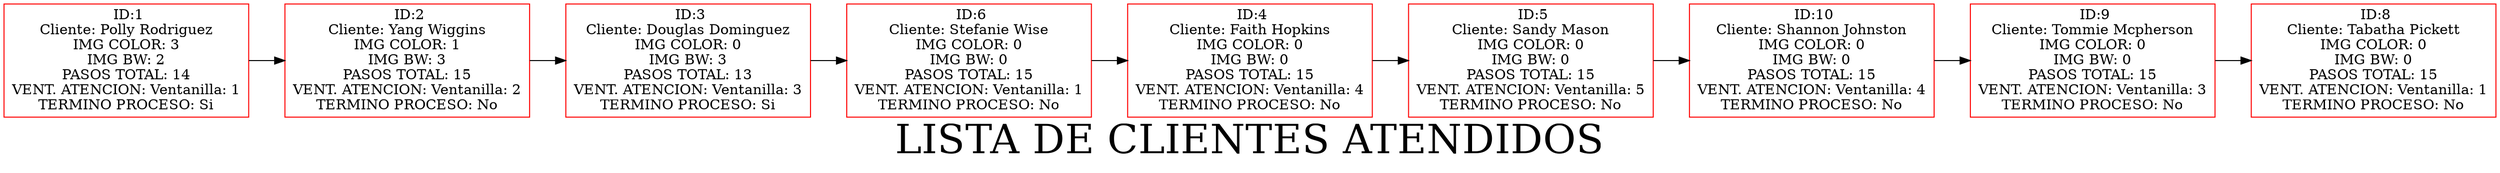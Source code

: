 digraph G { 
node[shape=box, color=red];
label="LISTA DE CLIENTES ATENDIDOS";
fontsize = 40;
nodo245257410[label=" ID:1\nCliente: Polly Rodriguez\nIMG COLOR: 3\nIMG BW: 2\nPASOS TOTAL: 14\nVENT. ATENCION: Ventanilla: 1\nTERMINO PROCESO: Si"]
nodo1705736037[label=" ID:2\nCliente: Yang Wiggins\nIMG COLOR: 1\nIMG BW: 3\nPASOS TOTAL: 15\nVENT. ATENCION: Ventanilla: 2\nTERMINO PROCESO: No"]
nodo455659002[label=" ID:3\nCliente: Douglas Dominguez\nIMG COLOR: 0\nIMG BW: 3\nPASOS TOTAL: 13\nVENT. ATENCION: Ventanilla: 3\nTERMINO PROCESO: Si"]
nodo250421012[label=" ID:6\nCliente: Stefanie Wise\nIMG COLOR: 0\nIMG BW: 0\nPASOS TOTAL: 15\nVENT. ATENCION: Ventanilla: 1\nTERMINO PROCESO: No"]
nodo1915318863[label=" ID:4\nCliente: Faith Hopkins\nIMG COLOR: 0\nIMG BW: 0\nPASOS TOTAL: 15\nVENT. ATENCION: Ventanilla: 4\nTERMINO PROCESO: No"]
nodo1283928880[label=" ID:5\nCliente: Sandy Mason\nIMG COLOR: 0\nIMG BW: 0\nPASOS TOTAL: 15\nVENT. ATENCION: Ventanilla: 5\nTERMINO PROCESO: No"]
nodo295530567[label=" ID:10\nCliente: Shannon Johnston\nIMG COLOR: 0\nIMG BW: 0\nPASOS TOTAL: 15\nVENT. ATENCION: Ventanilla: 4\nTERMINO PROCESO: No"]
nodo2003749087[label=" ID:9\nCliente: Tommie Mcpherson\nIMG COLOR: 0\nIMG BW: 0\nPASOS TOTAL: 15\nVENT. ATENCION: Ventanilla: 3\nTERMINO PROCESO: No"]
nodo1324119927[label=" ID:8\nCliente: Tabatha Pickett\nIMG COLOR: 0\nIMG BW: 0\nPASOS TOTAL: 15\nVENT. ATENCION: Ventanilla: 1\nTERMINO PROCESO: No"]
nodo245257410 -> nodo1705736037;
nodo1705736037 -> nodo455659002;
nodo455659002 -> nodo250421012;
nodo250421012 -> nodo1915318863;
nodo1915318863 -> nodo1283928880;
nodo1283928880 -> nodo295530567;
nodo295530567 -> nodo2003749087;
nodo2003749087 -> nodo1324119927;
rankdir=LR;
} 

